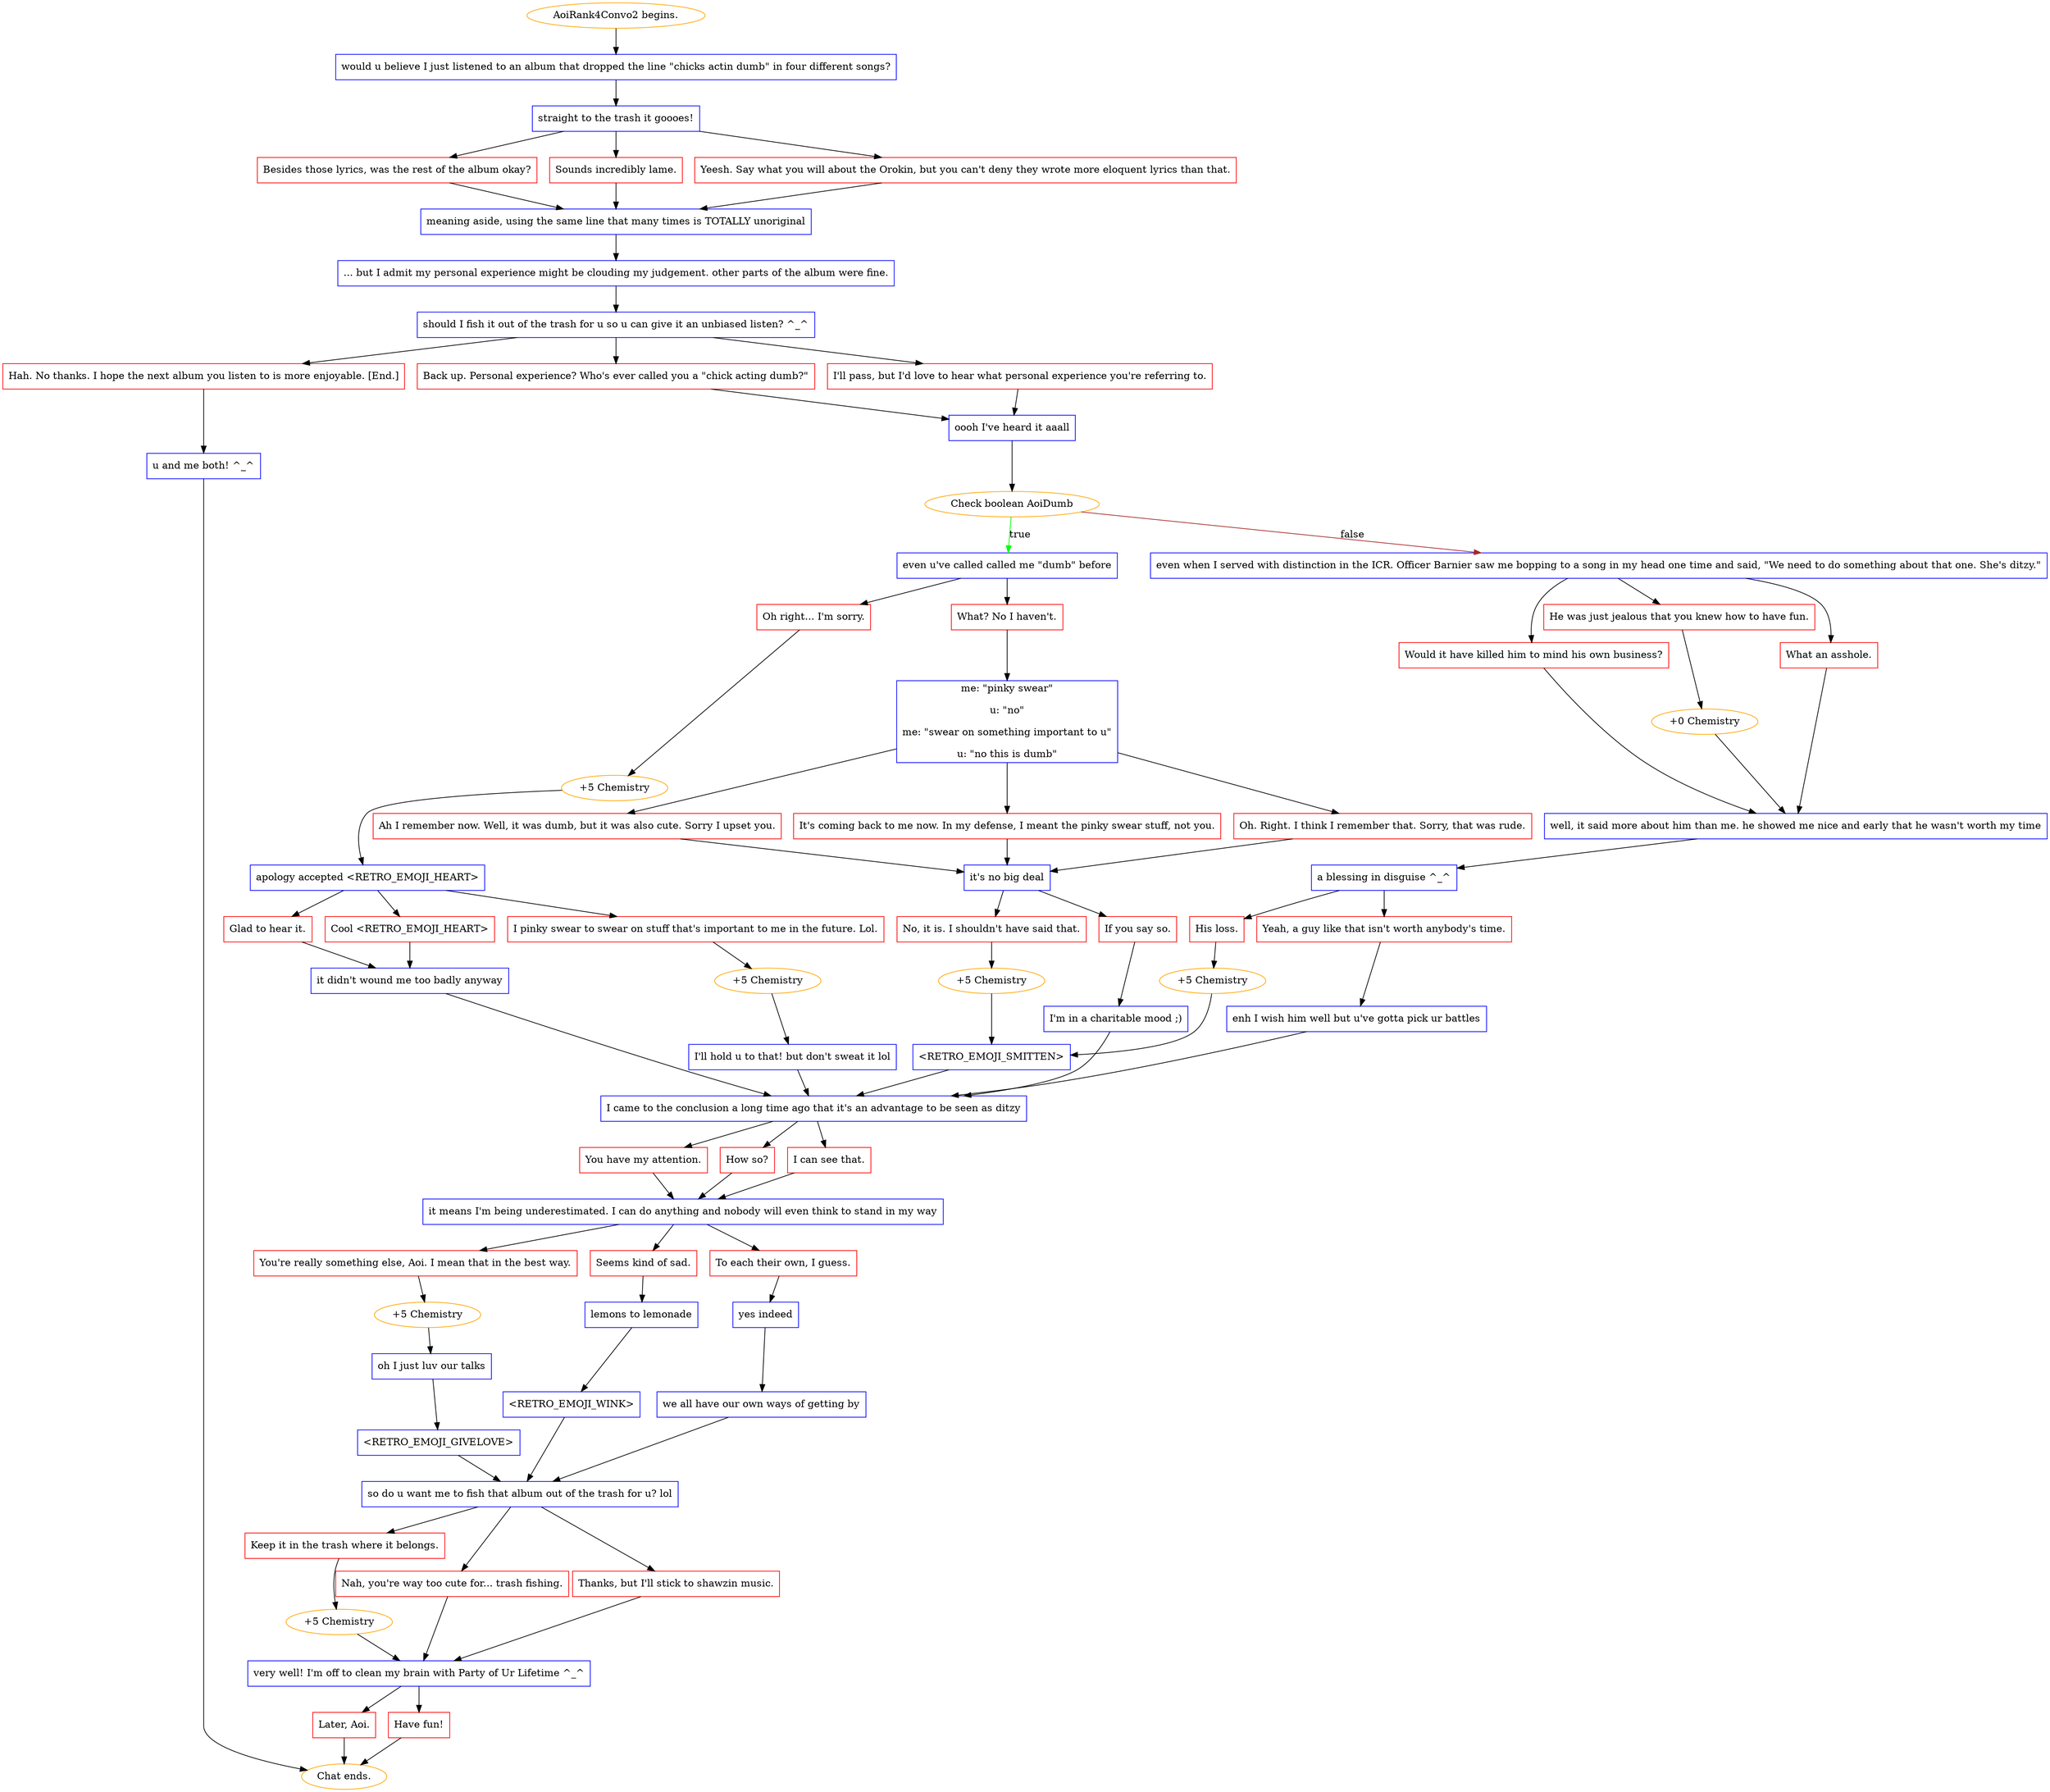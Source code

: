 digraph {
	"AoiRank4Convo2 begins." [color=orange];
		"AoiRank4Convo2 begins." -> j291125576;
	j291125576 [label="would u believe I just listened to an album that dropped the line \"chicks actin dumb\" in four different songs?",shape=box,color=blue];
		j291125576 -> j308659504;
	j308659504 [label="straight to the trash it goooes!",shape=box,color=blue];
		j308659504 -> j2311112145;
		j308659504 -> j4121954737;
		j308659504 -> j6503288;
	j2311112145 [label="Besides those lyrics, was the rest of the album okay?",shape=box,color=red];
		j2311112145 -> j946619837;
	j4121954737 [label="Sounds incredibly lame.",shape=box,color=red];
		j4121954737 -> j946619837;
	j6503288 [label="Yeesh. Say what you will about the Orokin, but you can't deny they wrote more eloquent lyrics than that.",shape=box,color=red];
		j6503288 -> j946619837;
	j946619837 [label="meaning aside, using the same line that many times is TOTALLY unoriginal",shape=box,color=blue];
		j946619837 -> j1647815196;
	j1647815196 [label="... but I admit my personal experience might be clouding my judgement. other parts of the album were fine.",shape=box,color=blue];
		j1647815196 -> j3983867551;
	j3983867551 [label="should I fish it out of the trash for u so u can give it an unbiased listen? ^_^",shape=box,color=blue];
		j3983867551 -> j4027817367;
		j3983867551 -> j1020635289;
		j3983867551 -> j1155416546;
	j4027817367 [label="I'll pass, but I'd love to hear what personal experience you're referring to.",shape=box,color=red];
		j4027817367 -> j2010712869;
	j1020635289 [label="Back up. Personal experience? Who's ever called you a \"chick acting dumb?\"",shape=box,color=red];
		j1020635289 -> j2010712869;
	j1155416546 [label="Hah. No thanks. I hope the next album you listen to is more enjoyable. [End.]",shape=box,color=red];
		j1155416546 -> j1801552626;
	j2010712869 [label="oooh I've heard it aaall",shape=box,color=blue];
		j2010712869 -> j3849776206;
	j1801552626 [label="u and me both! ^_^",shape=box,color=blue];
		j1801552626 -> "Chat ends.";
	j3849776206 [label="Check boolean AoiDumb",color=orange];
		j3849776206 -> j3928835769 [label=true,color=green];
		j3849776206 -> j3133435093 [label=false,color=brown];
	"Chat ends." [color=orange];
	j3928835769 [label="even u've called called me \"dumb\" before",shape=box,color=blue];
		j3928835769 -> j353576005;
		j3928835769 -> j181503042;
	j3133435093 [label="even when I served with distinction in the ICR. Officer Barnier saw me bopping to a song in my head one time and said, \"We need to do something about that one. She's ditzy.\"",shape=box,color=blue];
		j3133435093 -> j729829427;
		j3133435093 -> j3565413147;
		j3133435093 -> j3425201381;
	j353576005 [label="What? No I haven't.",shape=box,color=red];
		j353576005 -> j3646108453;
	j181503042 [label="Oh right... I'm sorry.",shape=box,color=red];
		j181503042 -> j2222993413;
	j729829427 [label="What an asshole.",shape=box,color=red];
		j729829427 -> j842026050;
	j3565413147 [label="He was just jealous that you knew how to have fun.",shape=box,color=red];
		j3565413147 -> j3662009382;
	j3425201381 [label="Would it have killed him to mind his own business?",shape=box,color=red];
		j3425201381 -> j842026050;
	j3646108453 [label="me: \"pinky swear\"
u: \"no\"
me: \"swear on something important to u\"
u: \"no this is dumb\"",shape=box,color=blue];
		j3646108453 -> j2944246818;
		j3646108453 -> j1913133353;
		j3646108453 -> j2494277293;
	j2222993413 [label="+5 Chemistry",color=orange];
		j2222993413 -> j2565142032;
	j842026050 [label="well, it said more about him than me. he showed me nice and early that he wasn't worth my time",shape=box,color=blue];
		j842026050 -> j2570464264;
	j3662009382 [label="+0 Chemistry",color=orange];
		j3662009382 -> j842026050;
	j2944246818 [label="It's coming back to me now. In my defense, I meant the pinky swear stuff, not you.",shape=box,color=red];
		j2944246818 -> j3247464748;
	j1913133353 [label="Oh. Right. I think I remember that. Sorry, that was rude.",shape=box,color=red];
		j1913133353 -> j3247464748;
	j2494277293 [label="Ah I remember now. Well, it was dumb, but it was also cute. Sorry I upset you.",shape=box,color=red];
		j2494277293 -> j3247464748;
	j2565142032 [label="apology accepted <RETRO_EMOJI_HEART>",shape=box,color=blue];
		j2565142032 -> j1886758003;
		j2565142032 -> j2195155234;
		j2565142032 -> j2643702306;
	j2570464264 [label="a blessing in disguise ^_^",shape=box,color=blue];
		j2570464264 -> j2254769866;
		j2570464264 -> j1666060147;
	j3247464748 [label="it's no big deal",shape=box,color=blue];
		j3247464748 -> j583198988;
		j3247464748 -> j2853812643;
	j1886758003 [label="I pinky swear to swear on stuff that's important to me in the future. Lol.",shape=box,color=red];
		j1886758003 -> j2282046182;
	j2195155234 [label="Cool <RETRO_EMOJI_HEART>",shape=box,color=red];
		j2195155234 -> j1969338202;
	j2643702306 [label="Glad to hear it.",shape=box,color=red];
		j2643702306 -> j1969338202;
	j2254769866 [label="His loss.",shape=box,color=red];
		j2254769866 -> j746497325;
	j1666060147 [label="Yeah, a guy like that isn't worth anybody's time.",shape=box,color=red];
		j1666060147 -> j3202201504;
	j583198988 [label="No, it is. I shouldn't have said that.",shape=box,color=red];
		j583198988 -> j1714919582;
	j2853812643 [label="If you say so.",shape=box,color=red];
		j2853812643 -> j4142922409;
	j2282046182 [label="+5 Chemistry",color=orange];
		j2282046182 -> j1024210818;
	j1969338202 [label="it didn't wound me too badly anyway",shape=box,color=blue];
		j1969338202 -> j2995086477;
	j746497325 [label="+5 Chemistry",color=orange];
		j746497325 -> j4280764947;
	j3202201504 [label="enh I wish him well but u've gotta pick ur battles",shape=box,color=blue];
		j3202201504 -> j2995086477;
	j1714919582 [label="+5 Chemistry",color=orange];
		j1714919582 -> j4280764947;
	j4142922409 [label="I'm in a charitable mood ;)",shape=box,color=blue];
		j4142922409 -> j2995086477;
	j1024210818 [label="I'll hold u to that! but don't sweat it lol",shape=box,color=blue];
		j1024210818 -> j2995086477;
	j2995086477 [label="I came to the conclusion a long time ago that it's an advantage to be seen as ditzy",shape=box,color=blue];
		j2995086477 -> j441004146;
		j2995086477 -> j97702707;
		j2995086477 -> j3431153334;
	j4280764947 [label="<RETRO_EMOJI_SMITTEN>",shape=box,color=blue];
		j4280764947 -> j2995086477;
	j441004146 [label="How so?",shape=box,color=red];
		j441004146 -> j4232955849;
	j97702707 [label="I can see that.",shape=box,color=red];
		j97702707 -> j4232955849;
	j3431153334 [label="You have my attention.",shape=box,color=red];
		j3431153334 -> j4232955849;
	j4232955849 [label="it means I'm being underestimated. I can do anything and nobody will even think to stand in my way",shape=box,color=blue];
		j4232955849 -> j4926245;
		j4232955849 -> j5303000;
		j4232955849 -> j2624306276;
	j4926245 [label="Seems kind of sad.",shape=box,color=red];
		j4926245 -> j372984325;
	j5303000 [label="You're really something else, Aoi. I mean that in the best way.",shape=box,color=red];
		j5303000 -> j943474538;
	j2624306276 [label="To each their own, I guess.",shape=box,color=red];
		j2624306276 -> j1264102312;
	j372984325 [label="lemons to lemonade",shape=box,color=blue];
		j372984325 -> j3058209962;
	j943474538 [label="+5 Chemistry",color=orange];
		j943474538 -> j3267377036;
	j1264102312 [label="yes indeed",shape=box,color=blue];
		j1264102312 -> j3199098477;
	j3058209962 [label="<RETRO_EMOJI_WINK>",shape=box,color=blue];
		j3058209962 -> j2009881784;
	j3267377036 [label="oh I just luv our talks",shape=box,color=blue];
		j3267377036 -> j1137070816;
	j3199098477 [label="we all have our own ways of getting by",shape=box,color=blue];
		j3199098477 -> j2009881784;
	j2009881784 [label="so do u want me to fish that album out of the trash for u? lol",shape=box,color=blue];
		j2009881784 -> j3124742865;
		j2009881784 -> j1379692947;
		j2009881784 -> j2581119772;
	j1137070816 [label="<RETRO_EMOJI_GIVELOVE>",shape=box,color=blue];
		j1137070816 -> j2009881784;
	j3124742865 [label="Nah, you're way too cute for... trash fishing.",shape=box,color=red];
		j3124742865 -> j939716049;
	j1379692947 [label="Keep it in the trash where it belongs.",shape=box,color=red];
		j1379692947 -> j3725498012;
	j2581119772 [label="Thanks, but I'll stick to shawzin music.",shape=box,color=red];
		j2581119772 -> j939716049;
	j939716049 [label="very well! I'm off to clean my brain with Party of Ur Lifetime ^_^",shape=box,color=blue];
		j939716049 -> j2323675355;
		j939716049 -> j1290026636;
	j3725498012 [label="+5 Chemistry",color=orange];
		j3725498012 -> j939716049;
	j2323675355 [label="Have fun!",shape=box,color=red];
		j2323675355 -> "Chat ends.";
	j1290026636 [label="Later, Aoi.",shape=box,color=red];
		j1290026636 -> "Chat ends.";
}